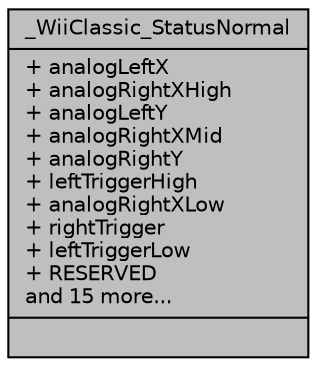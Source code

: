 digraph "_WiiClassic_StatusNormal"
{
  edge [fontname="Helvetica",fontsize="10",labelfontname="Helvetica",labelfontsize="10"];
  node [fontname="Helvetica",fontsize="10",shape=record];
  Node1 [label="{_WiiClassic_StatusNormal\n|+ analogLeftX\l+ analogRightXHigh\l+ analogLeftY\l+ analogRightXMid\l+ analogRightY\l+ leftTriggerHigh\l+ analogRightXLow\l+ rightTrigger\l+ leftTriggerLow\l+ RESERVED\land 15 more...\l|}",height=0.2,width=0.4,color="black", fillcolor="grey75", style="filled", fontcolor="black"];
}
